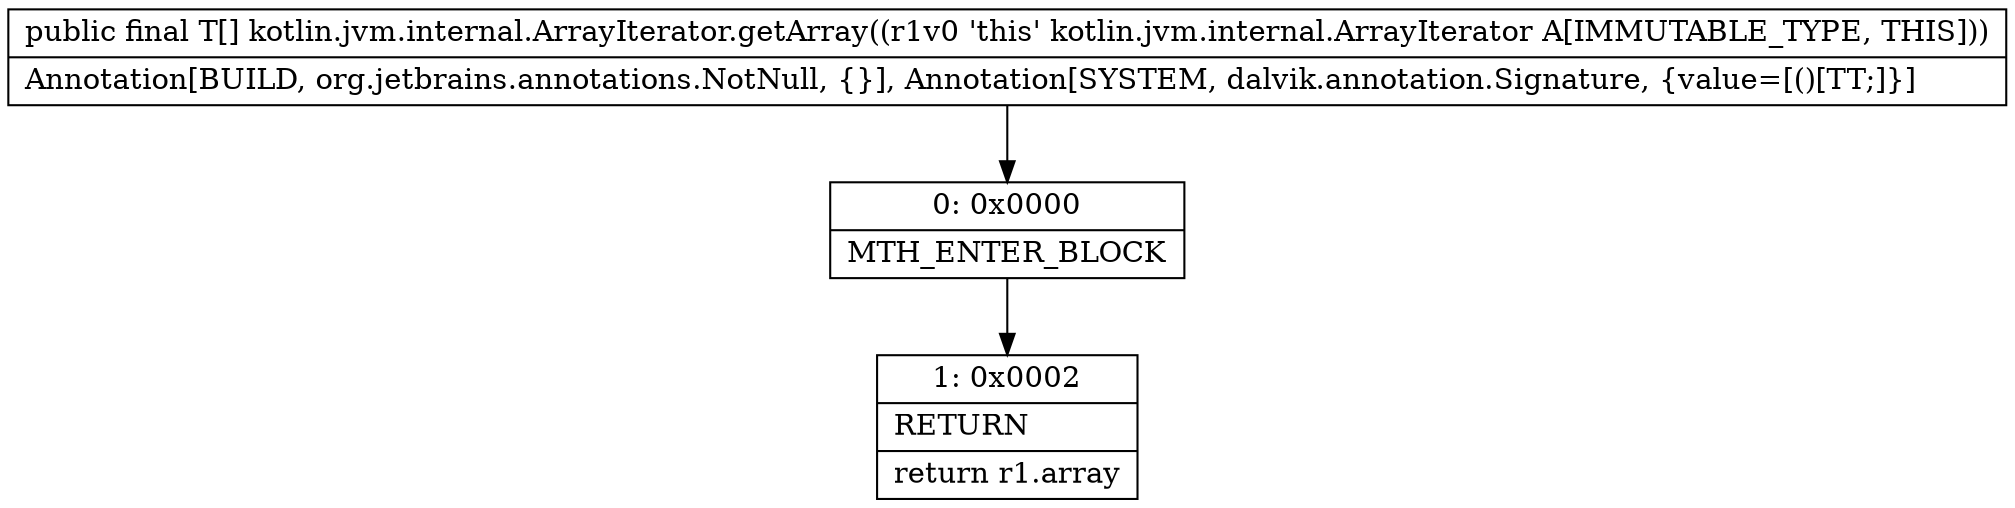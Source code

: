 digraph "CFG forkotlin.jvm.internal.ArrayIterator.getArray()[Ljava\/lang\/Object;" {
Node_0 [shape=record,label="{0\:\ 0x0000|MTH_ENTER_BLOCK\l}"];
Node_1 [shape=record,label="{1\:\ 0x0002|RETURN\l|return r1.array\l}"];
MethodNode[shape=record,label="{public final T[] kotlin.jvm.internal.ArrayIterator.getArray((r1v0 'this' kotlin.jvm.internal.ArrayIterator A[IMMUTABLE_TYPE, THIS]))  | Annotation[BUILD, org.jetbrains.annotations.NotNull, \{\}], Annotation[SYSTEM, dalvik.annotation.Signature, \{value=[()[TT;]\}]\l}"];
MethodNode -> Node_0;
Node_0 -> Node_1;
}


